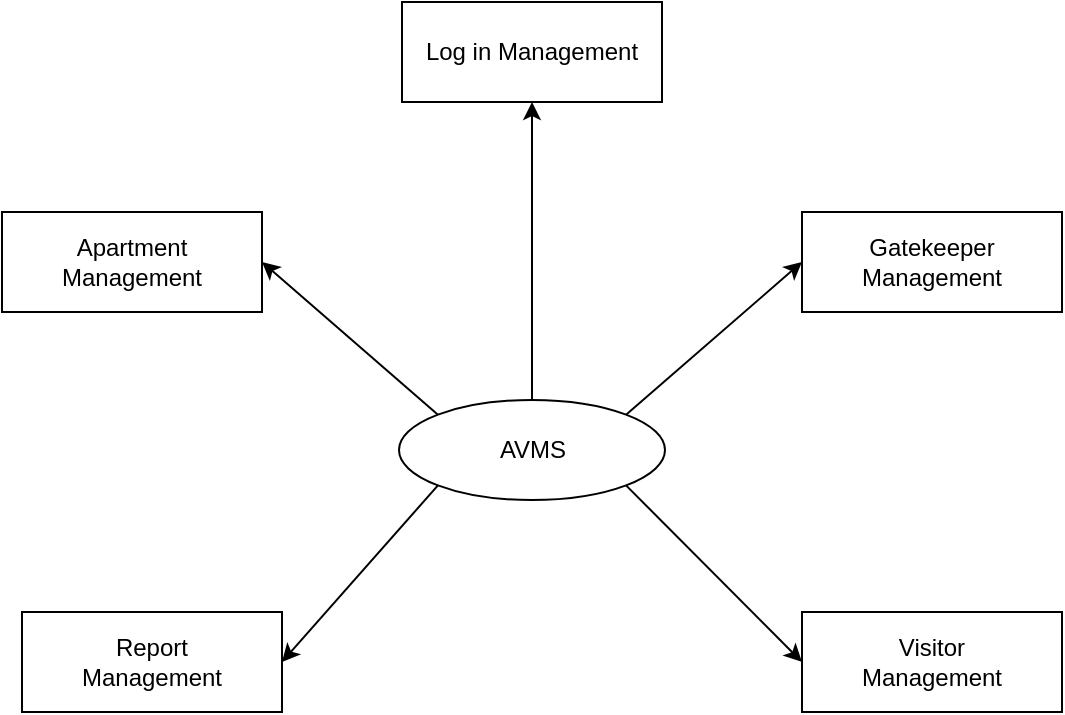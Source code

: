 <mxfile version="21.0.2" type="device"><diagram name="Page-1" id="2-01_DmmVWDu-izp9Xce"><mxGraphModel dx="1434" dy="802" grid="1" gridSize="10" guides="1" tooltips="1" connect="1" arrows="1" fold="1" page="1" pageScale="1" pageWidth="827" pageHeight="1169" math="0" shadow="0"><root><mxCell id="0"/><mxCell id="1" parent="0"/><mxCell id="JKGZGb8QAGBrVwCgAD6t-1" value="AVMS" style="ellipse;whiteSpace=wrap;html=1;" vertex="1" parent="1"><mxGeometry x="358.5" y="294" width="133" height="50" as="geometry"/></mxCell><mxCell id="JKGZGb8QAGBrVwCgAD6t-2" value="Log in Management" style="rounded=0;whiteSpace=wrap;html=1;" vertex="1" parent="1"><mxGeometry x="360" y="95" width="130" height="50" as="geometry"/></mxCell><mxCell id="JKGZGb8QAGBrVwCgAD6t-4" value="Apartment&lt;br&gt;Management" style="rounded=0;whiteSpace=wrap;html=1;" vertex="1" parent="1"><mxGeometry x="160" y="200" width="130" height="50" as="geometry"/></mxCell><mxCell id="JKGZGb8QAGBrVwCgAD6t-5" value="Report &lt;br&gt;Management" style="rounded=0;whiteSpace=wrap;html=1;" vertex="1" parent="1"><mxGeometry x="170" y="400" width="130" height="50" as="geometry"/></mxCell><mxCell id="JKGZGb8QAGBrVwCgAD6t-6" value="Gatekeeper&lt;br&gt;Management" style="rounded=0;whiteSpace=wrap;html=1;" vertex="1" parent="1"><mxGeometry x="560" y="200" width="130" height="50" as="geometry"/></mxCell><mxCell id="JKGZGb8QAGBrVwCgAD6t-7" value="Visitor&lt;br&gt;Management" style="rounded=0;whiteSpace=wrap;html=1;" vertex="1" parent="1"><mxGeometry x="560" y="400" width="130" height="50" as="geometry"/></mxCell><mxCell id="JKGZGb8QAGBrVwCgAD6t-9" value="" style="endArrow=classic;html=1;rounded=0;exitX=0.5;exitY=0;exitDx=0;exitDy=0;entryX=0.5;entryY=1;entryDx=0;entryDy=0;" edge="1" parent="1" source="JKGZGb8QAGBrVwCgAD6t-1" target="JKGZGb8QAGBrVwCgAD6t-2"><mxGeometry width="50" height="50" relative="1" as="geometry"><mxPoint x="390" y="240" as="sourcePoint"/><mxPoint x="440" y="190" as="targetPoint"/></mxGeometry></mxCell><mxCell id="JKGZGb8QAGBrVwCgAD6t-10" value="" style="endArrow=classic;html=1;rounded=0;entryX=0;entryY=0.5;entryDx=0;entryDy=0;exitX=1;exitY=0;exitDx=0;exitDy=0;" edge="1" parent="1" source="JKGZGb8QAGBrVwCgAD6t-1" target="JKGZGb8QAGBrVwCgAD6t-6"><mxGeometry width="50" height="50" relative="1" as="geometry"><mxPoint x="490" y="320" as="sourcePoint"/><mxPoint x="540" y="270" as="targetPoint"/></mxGeometry></mxCell><mxCell id="JKGZGb8QAGBrVwCgAD6t-11" value="" style="endArrow=classic;html=1;rounded=0;exitX=1;exitY=1;exitDx=0;exitDy=0;entryX=0;entryY=0.5;entryDx=0;entryDy=0;" edge="1" parent="1" source="JKGZGb8QAGBrVwCgAD6t-1" target="JKGZGb8QAGBrVwCgAD6t-7"><mxGeometry width="50" height="50" relative="1" as="geometry"><mxPoint x="440" y="410" as="sourcePoint"/><mxPoint x="490" y="360" as="targetPoint"/></mxGeometry></mxCell><mxCell id="JKGZGb8QAGBrVwCgAD6t-12" value="" style="endArrow=classic;html=1;rounded=0;exitX=0;exitY=0;exitDx=0;exitDy=0;entryX=1;entryY=0.5;entryDx=0;entryDy=0;" edge="1" parent="1" source="JKGZGb8QAGBrVwCgAD6t-1" target="JKGZGb8QAGBrVwCgAD6t-4"><mxGeometry width="50" height="50" relative="1" as="geometry"><mxPoint x="220" y="330" as="sourcePoint"/><mxPoint x="270" y="280" as="targetPoint"/></mxGeometry></mxCell><mxCell id="JKGZGb8QAGBrVwCgAD6t-13" value="" style="endArrow=classic;html=1;rounded=0;exitX=0;exitY=1;exitDx=0;exitDy=0;entryX=1;entryY=0.5;entryDx=0;entryDy=0;" edge="1" parent="1" source="JKGZGb8QAGBrVwCgAD6t-1" target="JKGZGb8QAGBrVwCgAD6t-5"><mxGeometry width="50" height="50" relative="1" as="geometry"><mxPoint x="360" y="420" as="sourcePoint"/><mxPoint x="410" y="370" as="targetPoint"/></mxGeometry></mxCell></root></mxGraphModel></diagram></mxfile>